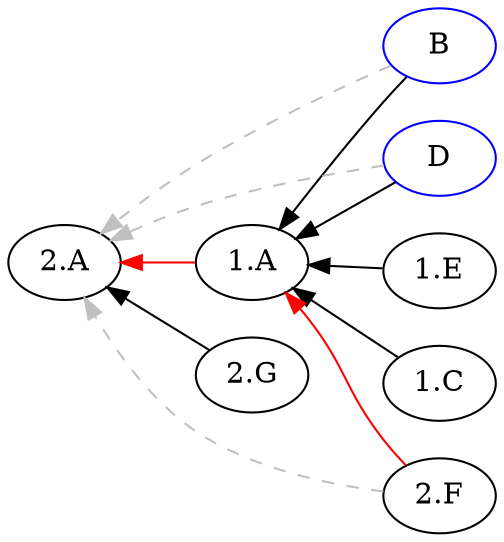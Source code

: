 digraph {

rankdir = RL

"B" [color=blue];
"D" [color=blue];
"B" [color=blue];
"D" [color=blue];
"1.C" -> "1.A" [style=filled, color=black];
"1.E" -> "1.A" [style=filled, color=black];
"2.G" -> "2.A" [style=filled, color=black];
"2.F" -> "1.A" [style=filled, color=red];
"1.A" -> "2.A" [style=filled, color=red];
"B" -> "1.A" [style=filled, color=black];
"D" -> "1.A" [style=filled, color=black];
"2.F" -> "2.A" [style=dashed, color=grey];
"B" -> "2.A" [style=dashed, color=grey];
"D" -> "2.A" [style=dashed, color=grey];
}
